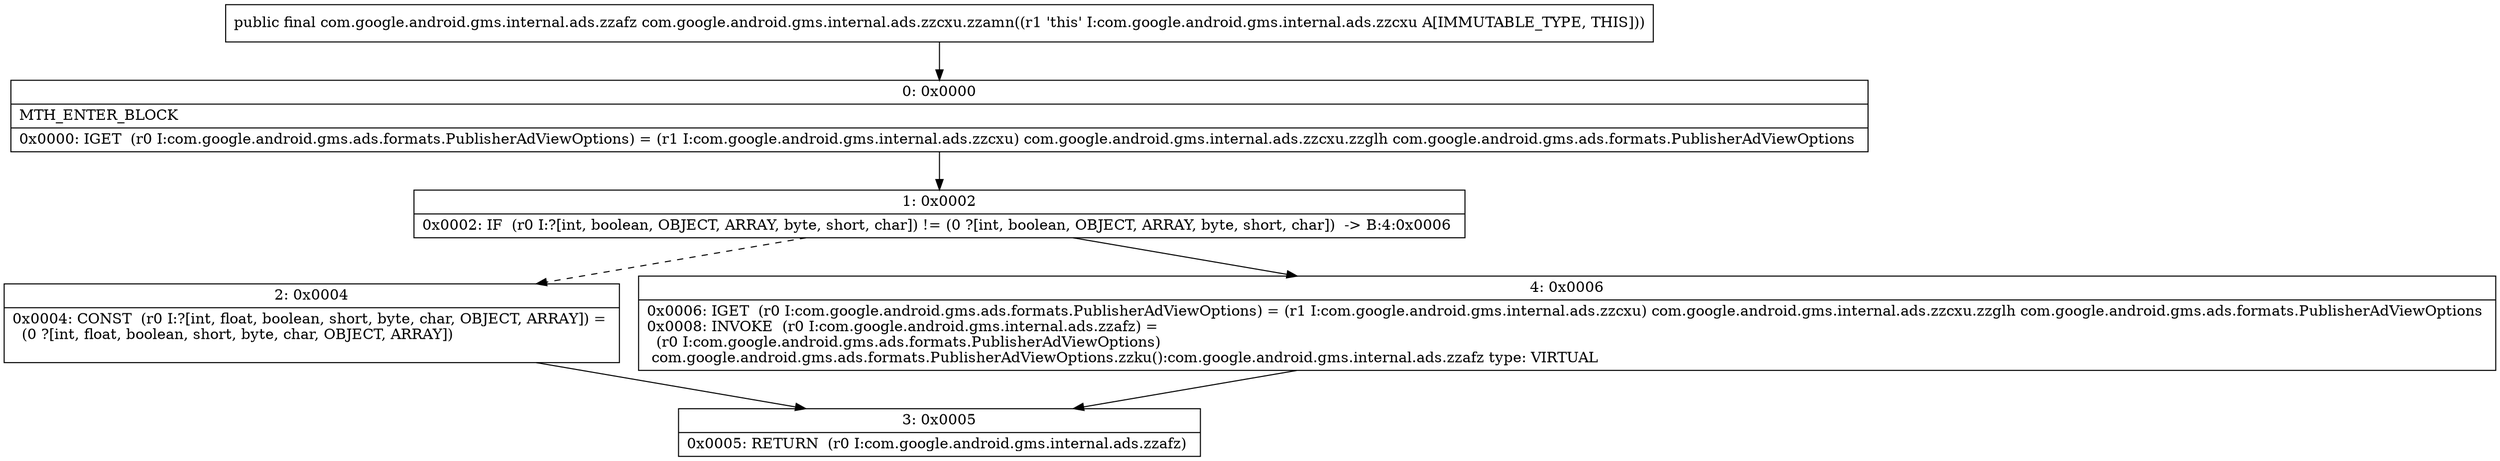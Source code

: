 digraph "CFG forcom.google.android.gms.internal.ads.zzcxu.zzamn()Lcom\/google\/android\/gms\/internal\/ads\/zzafz;" {
Node_0 [shape=record,label="{0\:\ 0x0000|MTH_ENTER_BLOCK\l|0x0000: IGET  (r0 I:com.google.android.gms.ads.formats.PublisherAdViewOptions) = (r1 I:com.google.android.gms.internal.ads.zzcxu) com.google.android.gms.internal.ads.zzcxu.zzglh com.google.android.gms.ads.formats.PublisherAdViewOptions \l}"];
Node_1 [shape=record,label="{1\:\ 0x0002|0x0002: IF  (r0 I:?[int, boolean, OBJECT, ARRAY, byte, short, char]) != (0 ?[int, boolean, OBJECT, ARRAY, byte, short, char])  \-\> B:4:0x0006 \l}"];
Node_2 [shape=record,label="{2\:\ 0x0004|0x0004: CONST  (r0 I:?[int, float, boolean, short, byte, char, OBJECT, ARRAY]) = \l  (0 ?[int, float, boolean, short, byte, char, OBJECT, ARRAY])\l \l}"];
Node_3 [shape=record,label="{3\:\ 0x0005|0x0005: RETURN  (r0 I:com.google.android.gms.internal.ads.zzafz) \l}"];
Node_4 [shape=record,label="{4\:\ 0x0006|0x0006: IGET  (r0 I:com.google.android.gms.ads.formats.PublisherAdViewOptions) = (r1 I:com.google.android.gms.internal.ads.zzcxu) com.google.android.gms.internal.ads.zzcxu.zzglh com.google.android.gms.ads.formats.PublisherAdViewOptions \l0x0008: INVOKE  (r0 I:com.google.android.gms.internal.ads.zzafz) = \l  (r0 I:com.google.android.gms.ads.formats.PublisherAdViewOptions)\l com.google.android.gms.ads.formats.PublisherAdViewOptions.zzku():com.google.android.gms.internal.ads.zzafz type: VIRTUAL \l}"];
MethodNode[shape=record,label="{public final com.google.android.gms.internal.ads.zzafz com.google.android.gms.internal.ads.zzcxu.zzamn((r1 'this' I:com.google.android.gms.internal.ads.zzcxu A[IMMUTABLE_TYPE, THIS])) }"];
MethodNode -> Node_0;
Node_0 -> Node_1;
Node_1 -> Node_2[style=dashed];
Node_1 -> Node_4;
Node_2 -> Node_3;
Node_4 -> Node_3;
}

